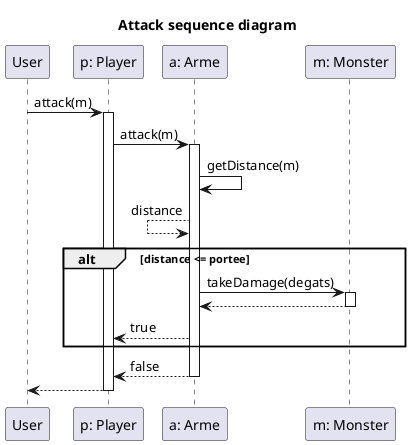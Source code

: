 @startuml Attack sequence diagram
title Attack sequence diagram

participant "User" as user
participant "p: Player" as player
participant "a: Arme" as arme
participant "m: Monster" as monstre

user -> player : attack(m)
activate player
    player -> arme: attack(m)
    activate arme
        arme -> arme: getDistance(m)
        arme <-- arme: distance
        alt distance <= portee
            arme -> monstre: takeDamage(degats)
            activate monstre
                arme <-- monstre
            deactivate monstre
            player <-- arme: true
        end
        player <-- arme: false
    deactivate arme
    user <-- player
deactivate player

@enduml